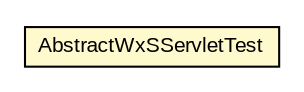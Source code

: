 #!/usr/local/bin/dot
#
# Class diagram 
# Generated by UMLGraph version R5_6-24-gf6e263 (http://www.umlgraph.org/)
#

digraph G {
	edge [fontname="arial",fontsize=10,labelfontname="arial",labelfontsize=10];
	node [fontname="arial",fontsize=10,shape=plaintext];
	nodesep=0.25;
	ranksep=0.5;
	// nl.mineleni.cbsviewer.servlet.AbstractWxSServletTest
	c518 [label=<<table title="nl.mineleni.cbsviewer.servlet.AbstractWxSServletTest" border="0" cellborder="1" cellspacing="0" cellpadding="2" port="p" bgcolor="lemonChiffon" href="./AbstractWxSServletTest.html">
		<tr><td><table border="0" cellspacing="0" cellpadding="1">
<tr><td align="center" balign="center"> AbstractWxSServletTest </td></tr>
		</table></td></tr>
		</table>>, URL="./AbstractWxSServletTest.html", fontname="arial", fontcolor="black", fontsize=10.0];
}


